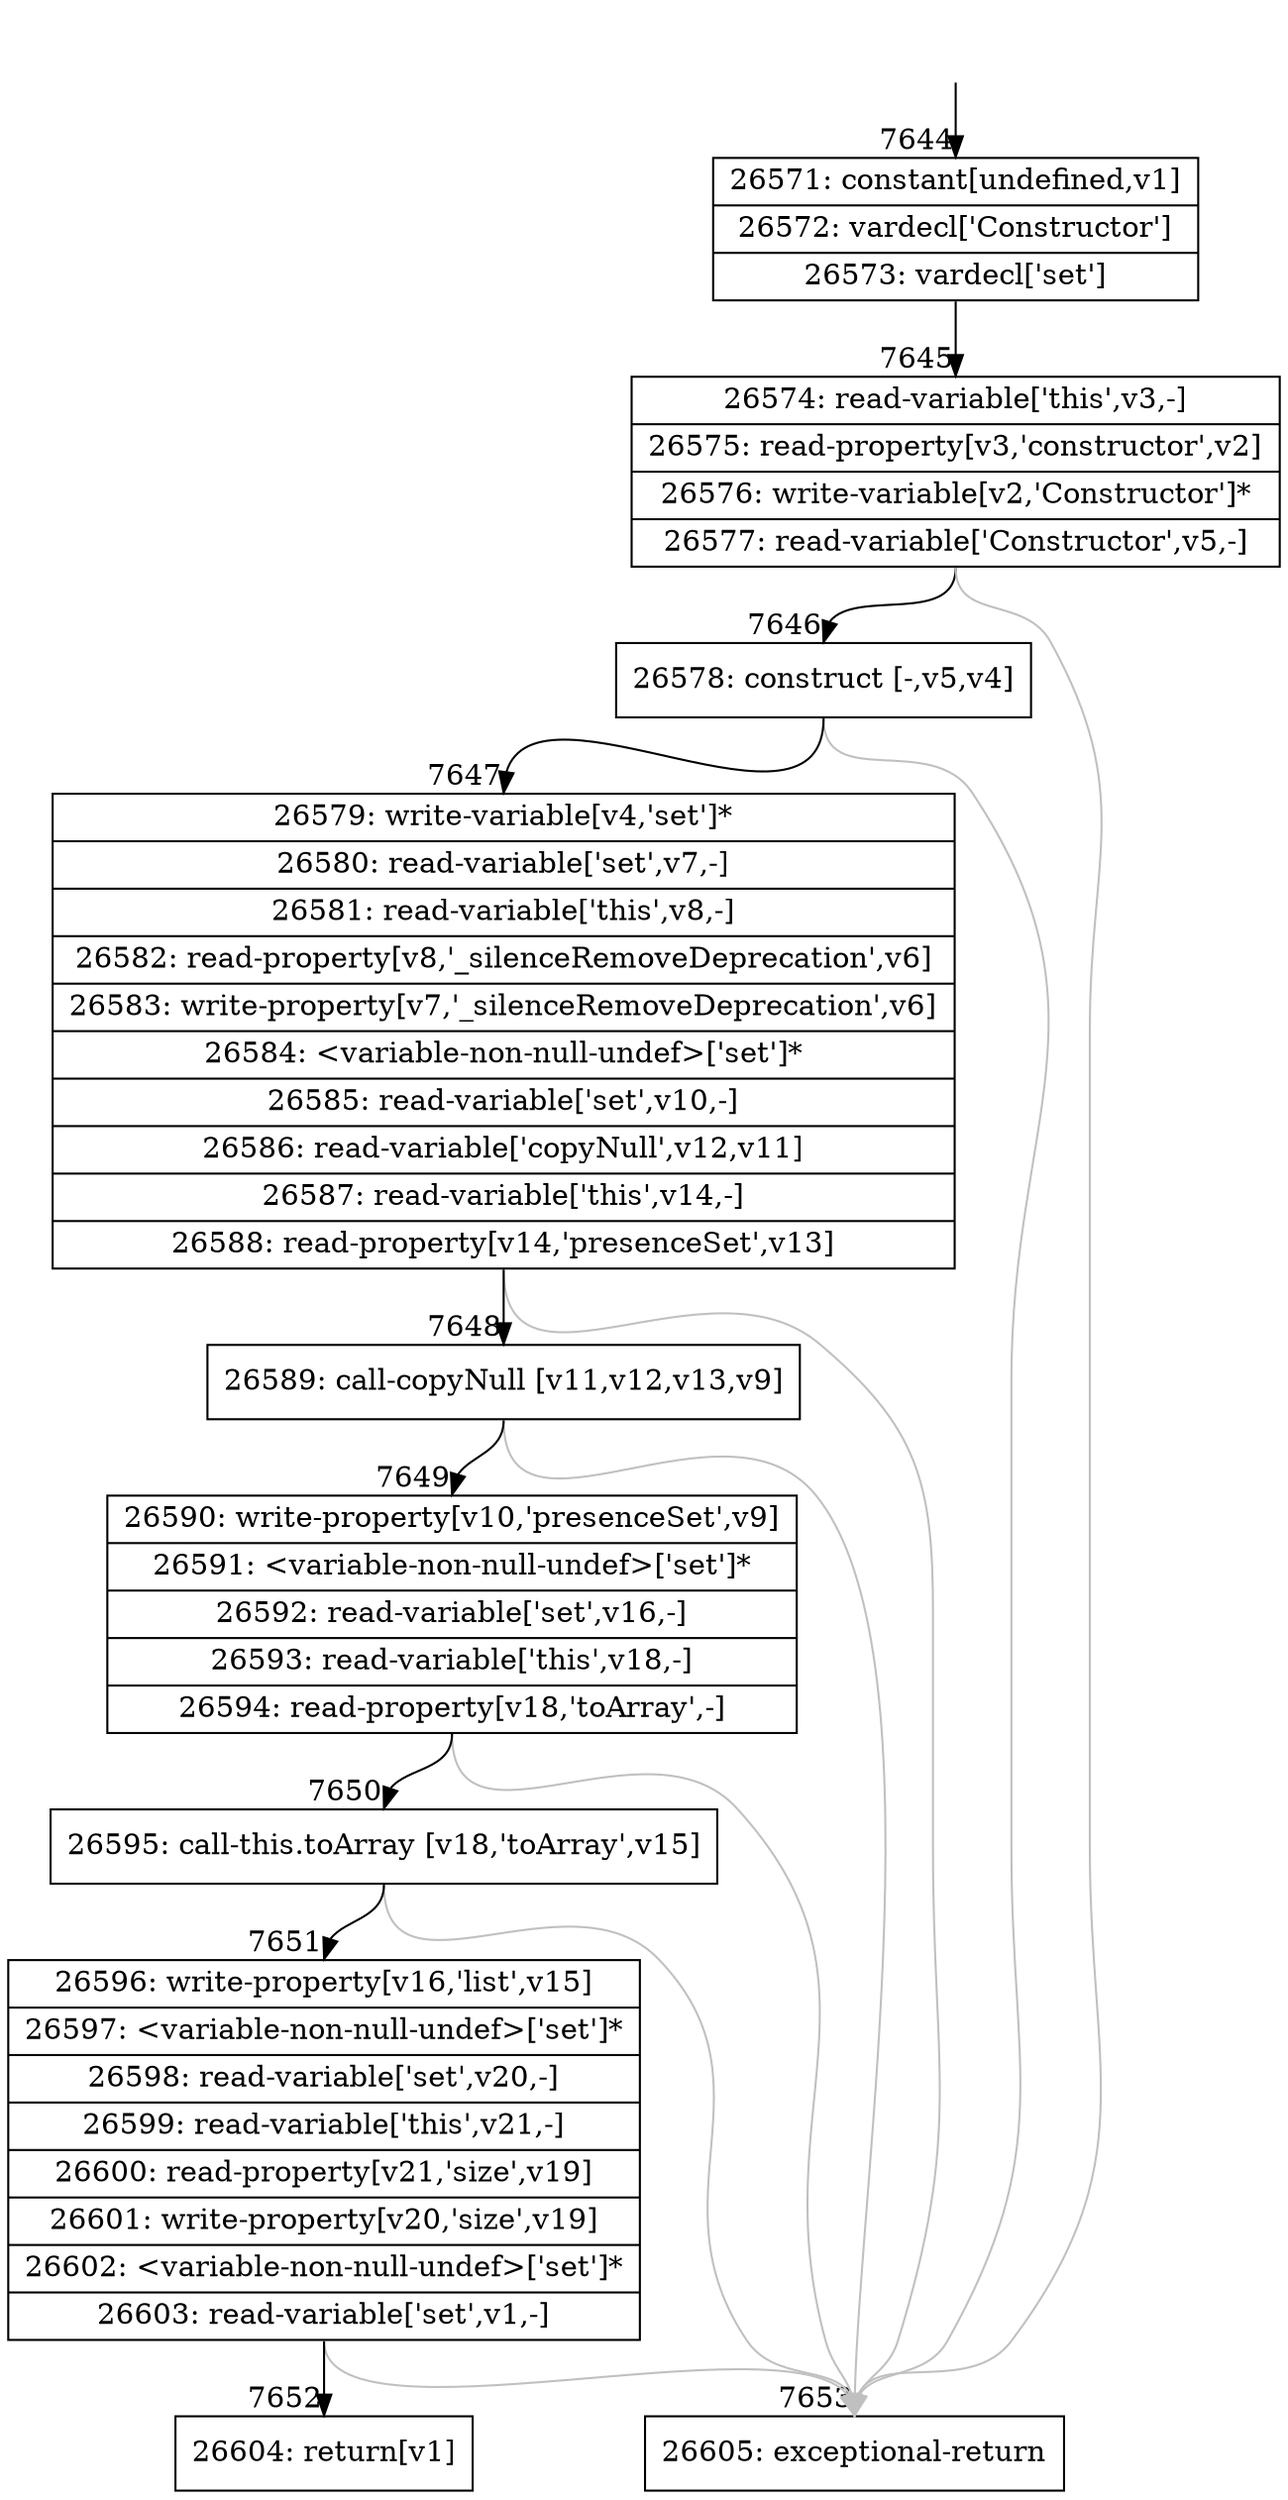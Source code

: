 digraph {
rankdir="TD"
BB_entry643[shape=none,label=""];
BB_entry643 -> BB7644 [tailport=s, headport=n, headlabel="    7644"]
BB7644 [shape=record label="{26571: constant[undefined,v1]|26572: vardecl['Constructor']|26573: vardecl['set']}" ] 
BB7644 -> BB7645 [tailport=s, headport=n, headlabel="      7645"]
BB7645 [shape=record label="{26574: read-variable['this',v3,-]|26575: read-property[v3,'constructor',v2]|26576: write-variable[v2,'Constructor']*|26577: read-variable['Constructor',v5,-]}" ] 
BB7645 -> BB7646 [tailport=s, headport=n, headlabel="      7646"]
BB7645 -> BB7653 [tailport=s, headport=n, color=gray, headlabel="      7653"]
BB7646 [shape=record label="{26578: construct [-,v5,v4]}" ] 
BB7646 -> BB7647 [tailport=s, headport=n, headlabel="      7647"]
BB7646 -> BB7653 [tailport=s, headport=n, color=gray]
BB7647 [shape=record label="{26579: write-variable[v4,'set']*|26580: read-variable['set',v7,-]|26581: read-variable['this',v8,-]|26582: read-property[v8,'_silenceRemoveDeprecation',v6]|26583: write-property[v7,'_silenceRemoveDeprecation',v6]|26584: \<variable-non-null-undef\>['set']*|26585: read-variable['set',v10,-]|26586: read-variable['copyNull',v12,v11]|26587: read-variable['this',v14,-]|26588: read-property[v14,'presenceSet',v13]}" ] 
BB7647 -> BB7648 [tailport=s, headport=n, headlabel="      7648"]
BB7647 -> BB7653 [tailport=s, headport=n, color=gray]
BB7648 [shape=record label="{26589: call-copyNull [v11,v12,v13,v9]}" ] 
BB7648 -> BB7649 [tailport=s, headport=n, headlabel="      7649"]
BB7648 -> BB7653 [tailport=s, headport=n, color=gray]
BB7649 [shape=record label="{26590: write-property[v10,'presenceSet',v9]|26591: \<variable-non-null-undef\>['set']*|26592: read-variable['set',v16,-]|26593: read-variable['this',v18,-]|26594: read-property[v18,'toArray',-]}" ] 
BB7649 -> BB7650 [tailport=s, headport=n, headlabel="      7650"]
BB7649 -> BB7653 [tailport=s, headport=n, color=gray]
BB7650 [shape=record label="{26595: call-this.toArray [v18,'toArray',v15]}" ] 
BB7650 -> BB7651 [tailport=s, headport=n, headlabel="      7651"]
BB7650 -> BB7653 [tailport=s, headport=n, color=gray]
BB7651 [shape=record label="{26596: write-property[v16,'list',v15]|26597: \<variable-non-null-undef\>['set']*|26598: read-variable['set',v20,-]|26599: read-variable['this',v21,-]|26600: read-property[v21,'size',v19]|26601: write-property[v20,'size',v19]|26602: \<variable-non-null-undef\>['set']*|26603: read-variable['set',v1,-]}" ] 
BB7651 -> BB7652 [tailport=s, headport=n, headlabel="      7652"]
BB7651 -> BB7653 [tailport=s, headport=n, color=gray]
BB7652 [shape=record label="{26604: return[v1]}" ] 
BB7653 [shape=record label="{26605: exceptional-return}" ] 
//#$~ 14097
}
